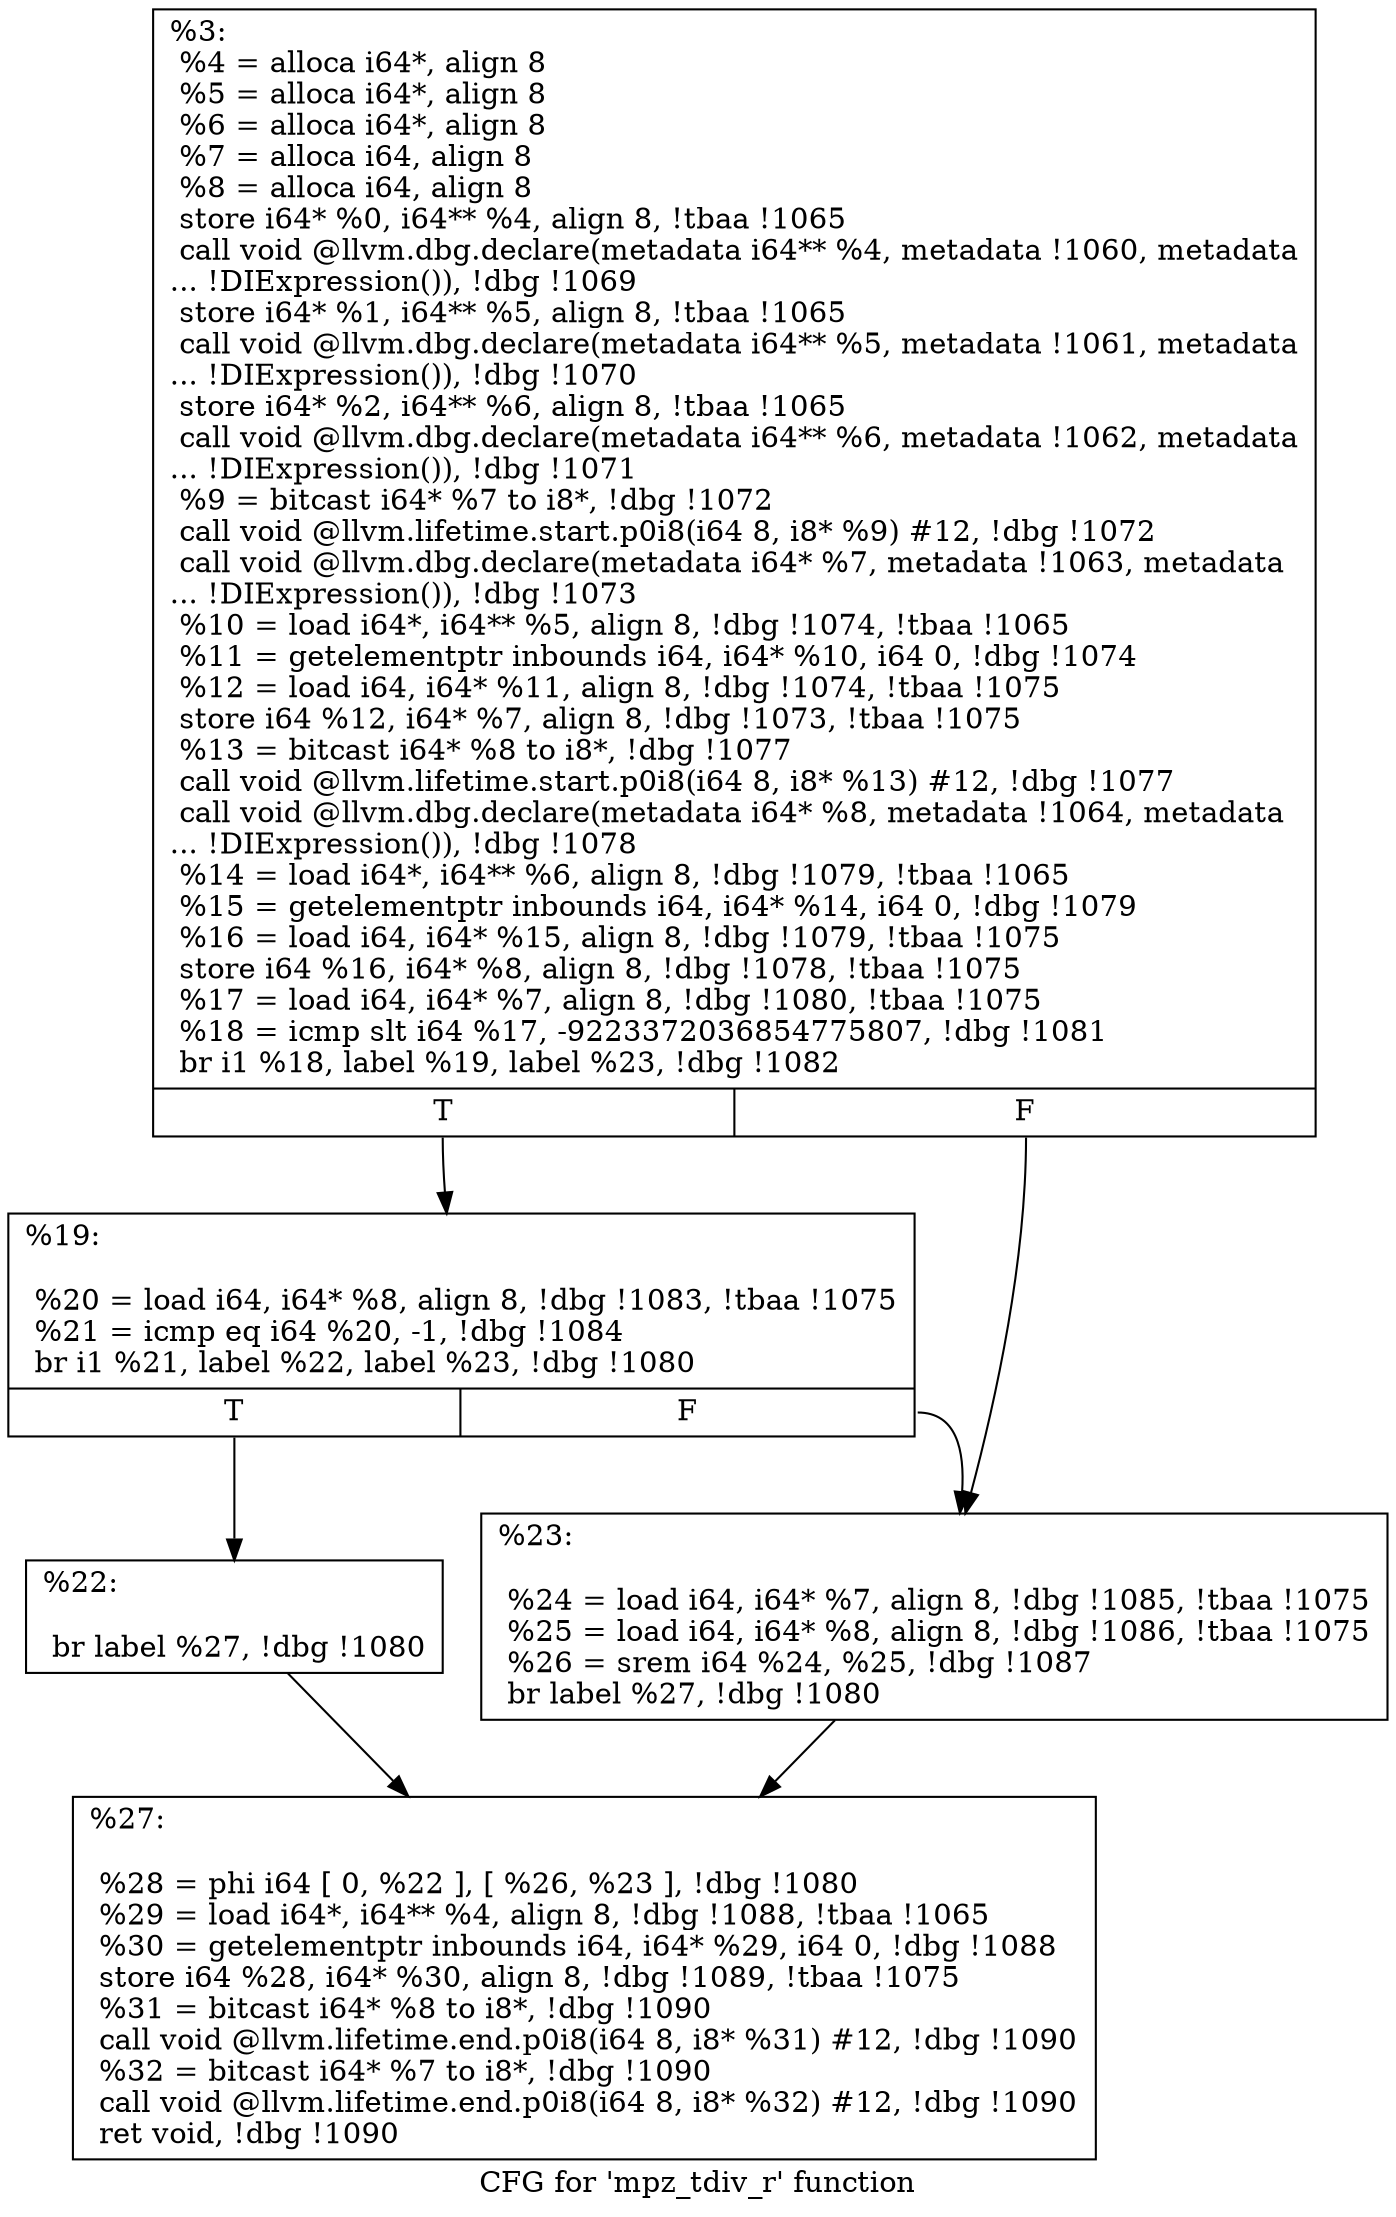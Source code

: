 digraph "CFG for 'mpz_tdiv_r' function" {
	label="CFG for 'mpz_tdiv_r' function";

	Node0x8f7990 [shape=record,label="{%3:\l  %4 = alloca i64*, align 8\l  %5 = alloca i64*, align 8\l  %6 = alloca i64*, align 8\l  %7 = alloca i64, align 8\l  %8 = alloca i64, align 8\l  store i64* %0, i64** %4, align 8, !tbaa !1065\l  call void @llvm.dbg.declare(metadata i64** %4, metadata !1060, metadata\l... !DIExpression()), !dbg !1069\l  store i64* %1, i64** %5, align 8, !tbaa !1065\l  call void @llvm.dbg.declare(metadata i64** %5, metadata !1061, metadata\l... !DIExpression()), !dbg !1070\l  store i64* %2, i64** %6, align 8, !tbaa !1065\l  call void @llvm.dbg.declare(metadata i64** %6, metadata !1062, metadata\l... !DIExpression()), !dbg !1071\l  %9 = bitcast i64* %7 to i8*, !dbg !1072\l  call void @llvm.lifetime.start.p0i8(i64 8, i8* %9) #12, !dbg !1072\l  call void @llvm.dbg.declare(metadata i64* %7, metadata !1063, metadata\l... !DIExpression()), !dbg !1073\l  %10 = load i64*, i64** %5, align 8, !dbg !1074, !tbaa !1065\l  %11 = getelementptr inbounds i64, i64* %10, i64 0, !dbg !1074\l  %12 = load i64, i64* %11, align 8, !dbg !1074, !tbaa !1075\l  store i64 %12, i64* %7, align 8, !dbg !1073, !tbaa !1075\l  %13 = bitcast i64* %8 to i8*, !dbg !1077\l  call void @llvm.lifetime.start.p0i8(i64 8, i8* %13) #12, !dbg !1077\l  call void @llvm.dbg.declare(metadata i64* %8, metadata !1064, metadata\l... !DIExpression()), !dbg !1078\l  %14 = load i64*, i64** %6, align 8, !dbg !1079, !tbaa !1065\l  %15 = getelementptr inbounds i64, i64* %14, i64 0, !dbg !1079\l  %16 = load i64, i64* %15, align 8, !dbg !1079, !tbaa !1075\l  store i64 %16, i64* %8, align 8, !dbg !1078, !tbaa !1075\l  %17 = load i64, i64* %7, align 8, !dbg !1080, !tbaa !1075\l  %18 = icmp slt i64 %17, -9223372036854775807, !dbg !1081\l  br i1 %18, label %19, label %23, !dbg !1082\l|{<s0>T|<s1>F}}"];
	Node0x8f7990:s0 -> Node0x91b920;
	Node0x8f7990:s1 -> Node0x91b9c0;
	Node0x91b920 [shape=record,label="{%19:\l\l  %20 = load i64, i64* %8, align 8, !dbg !1083, !tbaa !1075\l  %21 = icmp eq i64 %20, -1, !dbg !1084\l  br i1 %21, label %22, label %23, !dbg !1080\l|{<s0>T|<s1>F}}"];
	Node0x91b920:s0 -> Node0x91b970;
	Node0x91b920:s1 -> Node0x91b9c0;
	Node0x91b970 [shape=record,label="{%22:\l\l  br label %27, !dbg !1080\l}"];
	Node0x91b970 -> Node0x91ba10;
	Node0x91b9c0 [shape=record,label="{%23:\l\l  %24 = load i64, i64* %7, align 8, !dbg !1085, !tbaa !1075\l  %25 = load i64, i64* %8, align 8, !dbg !1086, !tbaa !1075\l  %26 = srem i64 %24, %25, !dbg !1087\l  br label %27, !dbg !1080\l}"];
	Node0x91b9c0 -> Node0x91ba10;
	Node0x91ba10 [shape=record,label="{%27:\l\l  %28 = phi i64 [ 0, %22 ], [ %26, %23 ], !dbg !1080\l  %29 = load i64*, i64** %4, align 8, !dbg !1088, !tbaa !1065\l  %30 = getelementptr inbounds i64, i64* %29, i64 0, !dbg !1088\l  store i64 %28, i64* %30, align 8, !dbg !1089, !tbaa !1075\l  %31 = bitcast i64* %8 to i8*, !dbg !1090\l  call void @llvm.lifetime.end.p0i8(i64 8, i8* %31) #12, !dbg !1090\l  %32 = bitcast i64* %7 to i8*, !dbg !1090\l  call void @llvm.lifetime.end.p0i8(i64 8, i8* %32) #12, !dbg !1090\l  ret void, !dbg !1090\l}"];
}
